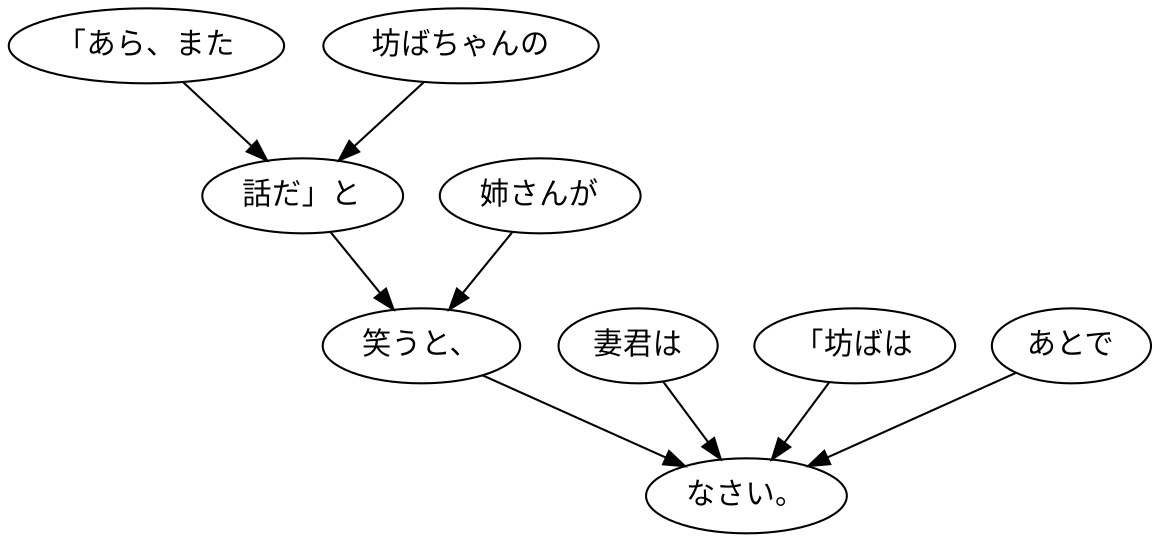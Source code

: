 digraph graph6807 {
	node0 [label="「あら、また"];
	node1 [label="坊ばちゃんの"];
	node2 [label="話だ」と"];
	node3 [label="姉さんが"];
	node4 [label="笑うと、"];
	node5 [label="妻君は"];
	node6 [label="「坊ばは"];
	node7 [label="あとで"];
	node8 [label="なさい。"];
	node0 -> node2;
	node1 -> node2;
	node2 -> node4;
	node3 -> node4;
	node4 -> node8;
	node5 -> node8;
	node6 -> node8;
	node7 -> node8;
}
